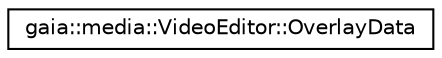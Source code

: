 digraph G
{
  edge [fontname="Helvetica",fontsize="10",labelfontname="Helvetica",labelfontsize="10"];
  node [fontname="Helvetica",fontsize="10",shape=record];
  rankdir=LR;
  Node1 [label="gaia::media::VideoEditor::OverlayData",height=0.2,width=0.4,color="black", fillcolor="white", style="filled",URL="$d5/d21/classgaia_1_1media_1_1_video_editor_1_1_overlay_data.html",tooltip="The overlay data."];
}
